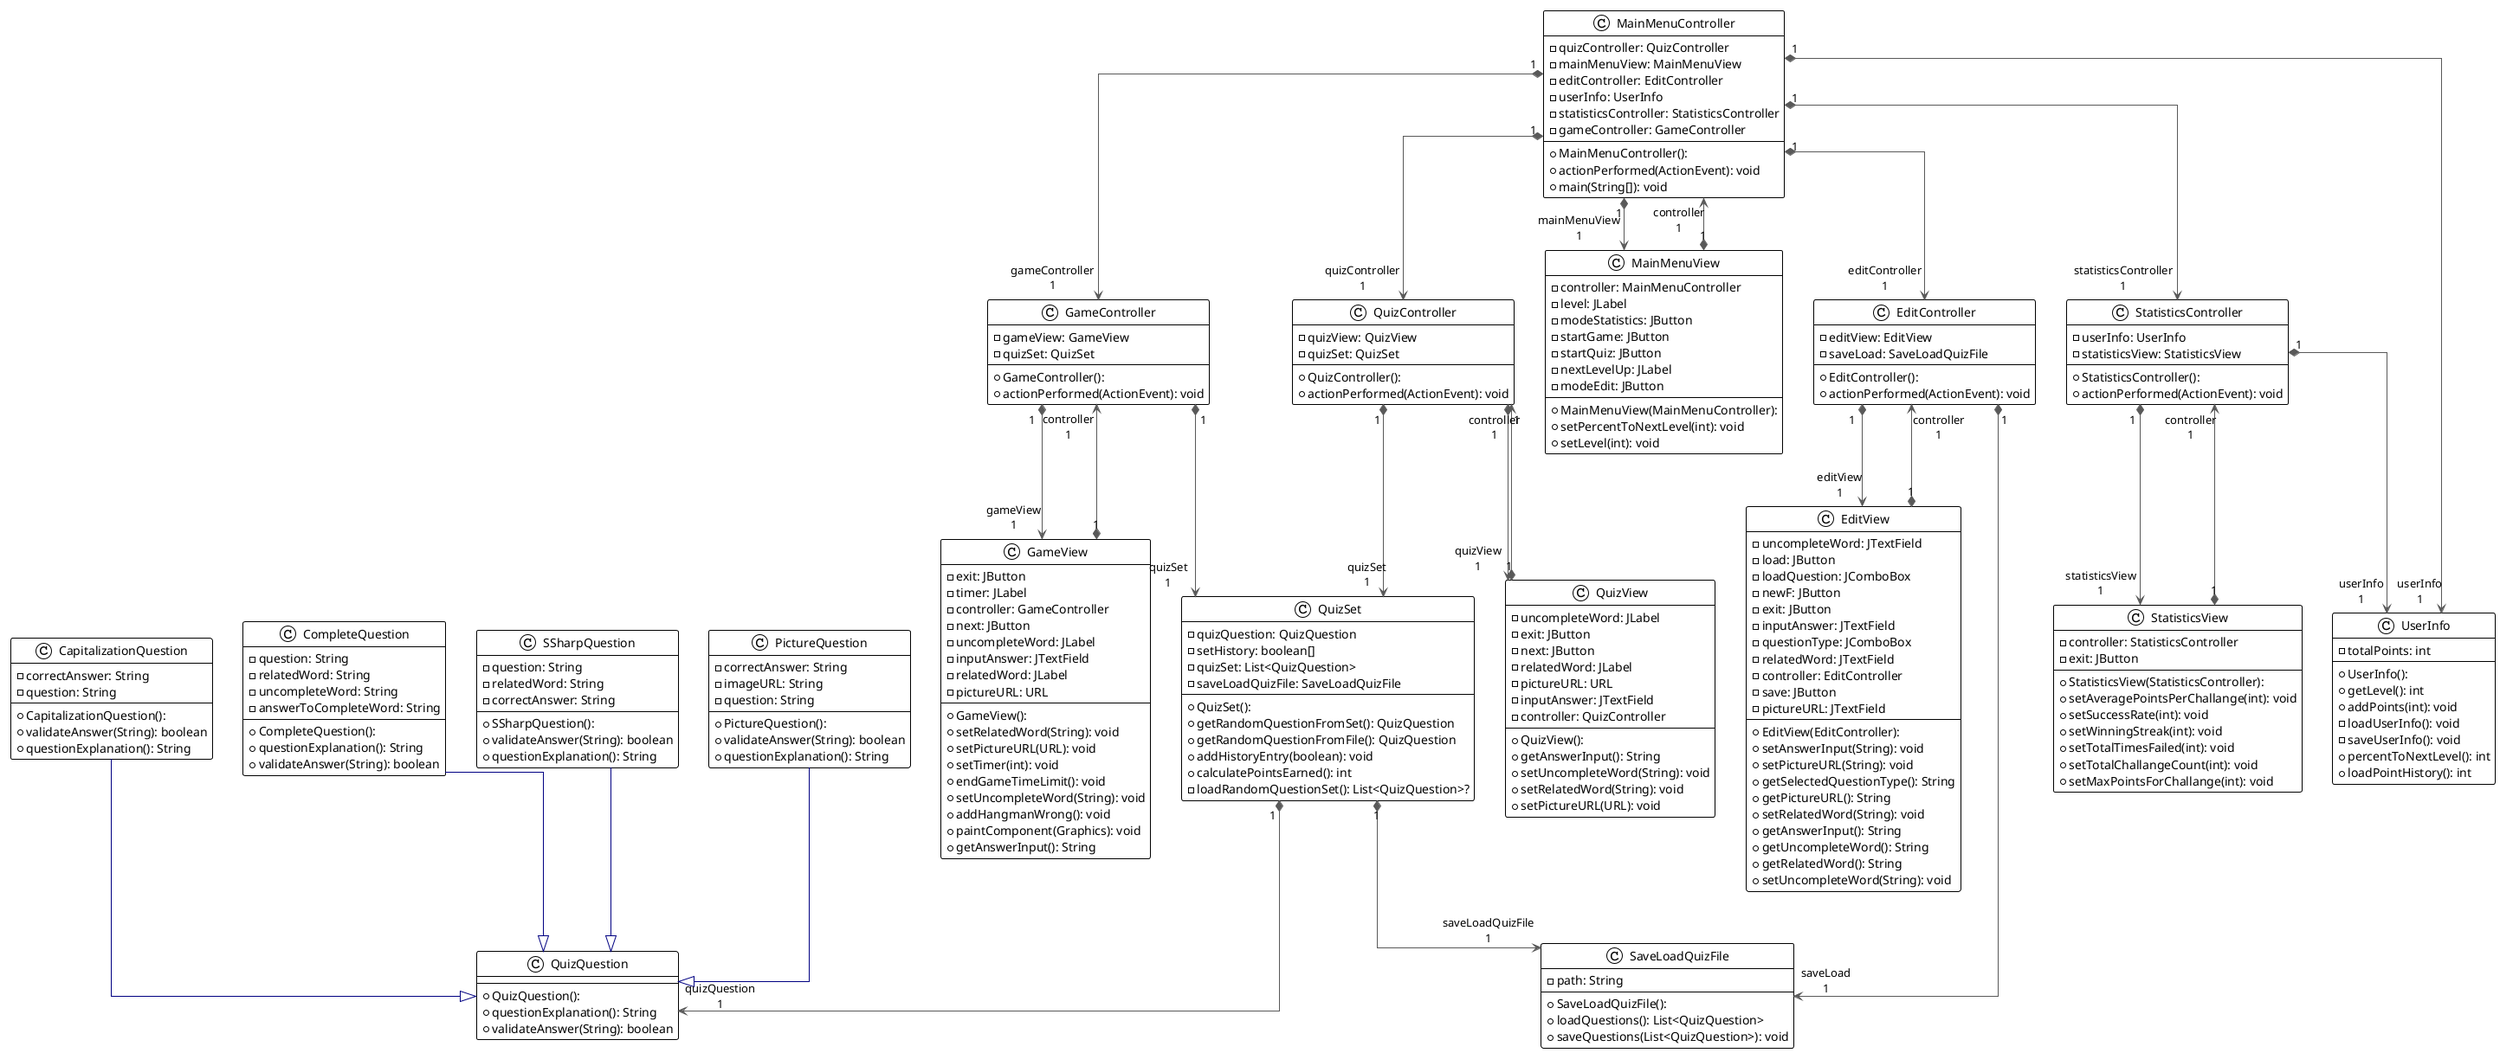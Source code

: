@startuml

!theme plain
top to bottom direction
skinparam linetype ortho

class CapitalizationQuestion {
  + CapitalizationQuestion(): 
  - correctAnswer: String
  - question: String
  + validateAnswer(String): boolean
  + questionExplanation(): String
}
class CompleteQuestion {
  + CompleteQuestion(): 
  - question: String
  - relatedWord: String
  - uncompleteWord: String
  - answerToCompleteWord: String
  + questionExplanation(): String
  + validateAnswer(String): boolean
}
class EditController {
  + EditController(): 
  - editView: EditView
  - saveLoad: SaveLoadQuizFile
  + actionPerformed(ActionEvent): void
}
class EditView {
  + EditView(EditController): 
  - uncompleteWord: JTextField
  - load: JButton
  - loadQuestion: JComboBox
  - newF: JButton
  - exit: JButton
  - inputAnswer: JTextField
  - questionType: JComboBox
  - relatedWord: JTextField
  - controller: EditController
  - save: JButton
  - pictureURL: JTextField
  + setAnswerInput(String): void
  + setPictureURL(String): void
  + getSelectedQuestionType(): String
  + getPictureURL(): String
  + setRelatedWord(String): void
  + getAnswerInput(): String
  + getUncompleteWord(): String
  + getRelatedWord(): String
  + setUncompleteWord(String): void
}
class GameController {
  + GameController(): 
  - gameView: GameView
  - quizSet: QuizSet
  + actionPerformed(ActionEvent): void
}
class GameView {
  + GameView(): 
  - exit: JButton
  - timer: JLabel
  - controller: GameController
  - next: JButton
  - uncompleteWord: JLabel
  - inputAnswer: JTextField
  - relatedWord: JLabel
  - pictureURL: URL
  + setRelatedWord(String): void
  + setPictureURL(URL): void
  + setTimer(int): void
  + endGameTimeLimit(): void
  + setUncompleteWord(String): void
  + addHangmanWrong(): void
  + paintComponent(Graphics): void
  + getAnswerInput(): String
}
class MainMenuController {
  + MainMenuController(): 
  - quizController: QuizController
  - mainMenuView: MainMenuView
  - editController: EditController
  - userInfo: UserInfo
  - statisticsController: StatisticsController
  - gameController: GameController
  + actionPerformed(ActionEvent): void
  + main(String[]): void
}
class MainMenuView {
  + MainMenuView(MainMenuController): 
  - controller: MainMenuController
  - level: JLabel
  - modeStatistics: JButton
  - startGame: JButton
  - startQuiz: JButton
  - nextLevelUp: JLabel
  - modeEdit: JButton
  + setPercentToNextLevel(int): void
  + setLevel(int): void
}
class PictureQuestion {
  + PictureQuestion(): 
  - correctAnswer: String
  - imageURL: String
  - question: String
  + validateAnswer(String): boolean
  + questionExplanation(): String
}
class QuizController {
  + QuizController(): 
  - quizView: QuizView
  - quizSet: QuizSet
  + actionPerformed(ActionEvent): void
}
class QuizQuestion {
  + QuizQuestion(): 
  + questionExplanation(): String
  + validateAnswer(String): boolean
}
class QuizSet {
  + QuizSet(): 
  - quizQuestion: QuizQuestion
  - setHistory: boolean[]
  - quizSet: List<QuizQuestion>
  - saveLoadQuizFile: SaveLoadQuizFile
  + getRandomQuestionFromSet(): QuizQuestion
  + getRandomQuestionFromFile(): QuizQuestion
  + addHistoryEntry(boolean): void
  + calculatePointsEarned(): int
  - loadRandomQuestionSet(): List<QuizQuestion>?
}
class QuizView {
  + QuizView(): 
  - uncompleteWord: JLabel
  - exit: JButton
  - next: JButton
  - relatedWord: JLabel
  - pictureURL: URL
  - inputAnswer: JTextField
  - controller: QuizController
  + getAnswerInput(): String
  + setUncompleteWord(String): void
  + setRelatedWord(String): void
  + setPictureURL(URL): void
}
class SSharpQuestion {
  + SSharpQuestion(): 
  - question: String
  - relatedWord: String
  - correctAnswer: String
  + validateAnswer(String): boolean
  + questionExplanation(): String
}
class SaveLoadQuizFile {
  + SaveLoadQuizFile(): 
  - path: String
  + loadQuestions(): List<QuizQuestion>
  + saveQuestions(List<QuizQuestion>): void
}
class StatisticsController {
  + StatisticsController(): 
  - userInfo: UserInfo
  - statisticsView: StatisticsView
  + actionPerformed(ActionEvent): void
}
class StatisticsView {
  + StatisticsView(StatisticsController): 
  - controller: StatisticsController
  - exit: JButton
  + setAveragePointsPerChallange(int): void
  + setSuccessRate(int): void
  + setWinningStreak(int): void
  + setTotalTimesFailed(int): void
  + setTotalChallangeCount(int): void
  + setMaxPointsForChallange(int): void
}
class UserInfo {
  + UserInfo(): 
  - totalPoints: int
  + getLevel(): int
  + addPoints(int): void
  - loadUserInfo(): void
  - saveUserInfo(): void
  + percentToNextLevel(): int
  + loadPointHistory(): int
}

CapitalizationQuestion  -[#000082,plain]-^  QuizQuestion           
CompleteQuestion        -[#000082,plain]-^  QuizQuestion           
EditController         "1" *-[#595959,plain]-> "editView\n1" EditView               
EditController         "1" *-[#595959,plain]-> "saveLoad\n1" SaveLoadQuizFile       
EditView               "1" *-[#595959,plain]-> "controller\n1" EditController         
GameController         "1" *-[#595959,plain]-> "gameView\n1" GameView               
GameController         "1" *-[#595959,plain]-> "quizSet\n1" QuizSet                
GameView               "1" *-[#595959,plain]-> "controller\n1" GameController         
MainMenuController     "1" *-[#595959,plain]-> "editController\n1" EditController         
MainMenuController     "1" *-[#595959,plain]-> "gameController\n1" GameController         
MainMenuController     "1" *-[#595959,plain]-> "mainMenuView\n1" MainMenuView           
MainMenuController     "1" *-[#595959,plain]-> "quizController\n1" QuizController         
MainMenuController     "1" *-[#595959,plain]-> "statisticsController\n1" StatisticsController   
MainMenuController     "1" *-[#595959,plain]-> "userInfo\n1" UserInfo               
MainMenuView           "1" *-[#595959,plain]-> "controller\n1" MainMenuController     
PictureQuestion         -[#000082,plain]-^  QuizQuestion           
QuizController         "1" *-[#595959,plain]-> "quizSet\n1" QuizSet                
QuizController         "1" *-[#595959,plain]-> "quizView\n1" QuizView               
QuizSet                "1" *-[#595959,plain]-> "quizQuestion\n1" QuizQuestion           
QuizSet                "1" *-[#595959,plain]-> "saveLoadQuizFile\n1" SaveLoadQuizFile       
QuizView               "1" *-[#595959,plain]-> "controller\n1" QuizController         
SSharpQuestion          -[#000082,plain]-^  QuizQuestion           
StatisticsController   "1" *-[#595959,plain]-> "statisticsView\n1" StatisticsView         
StatisticsController   "1" *-[#595959,plain]-> "userInfo\n1" UserInfo               
StatisticsView         "1" *-[#595959,plain]-> "controller\n1" StatisticsController   
@enduml
